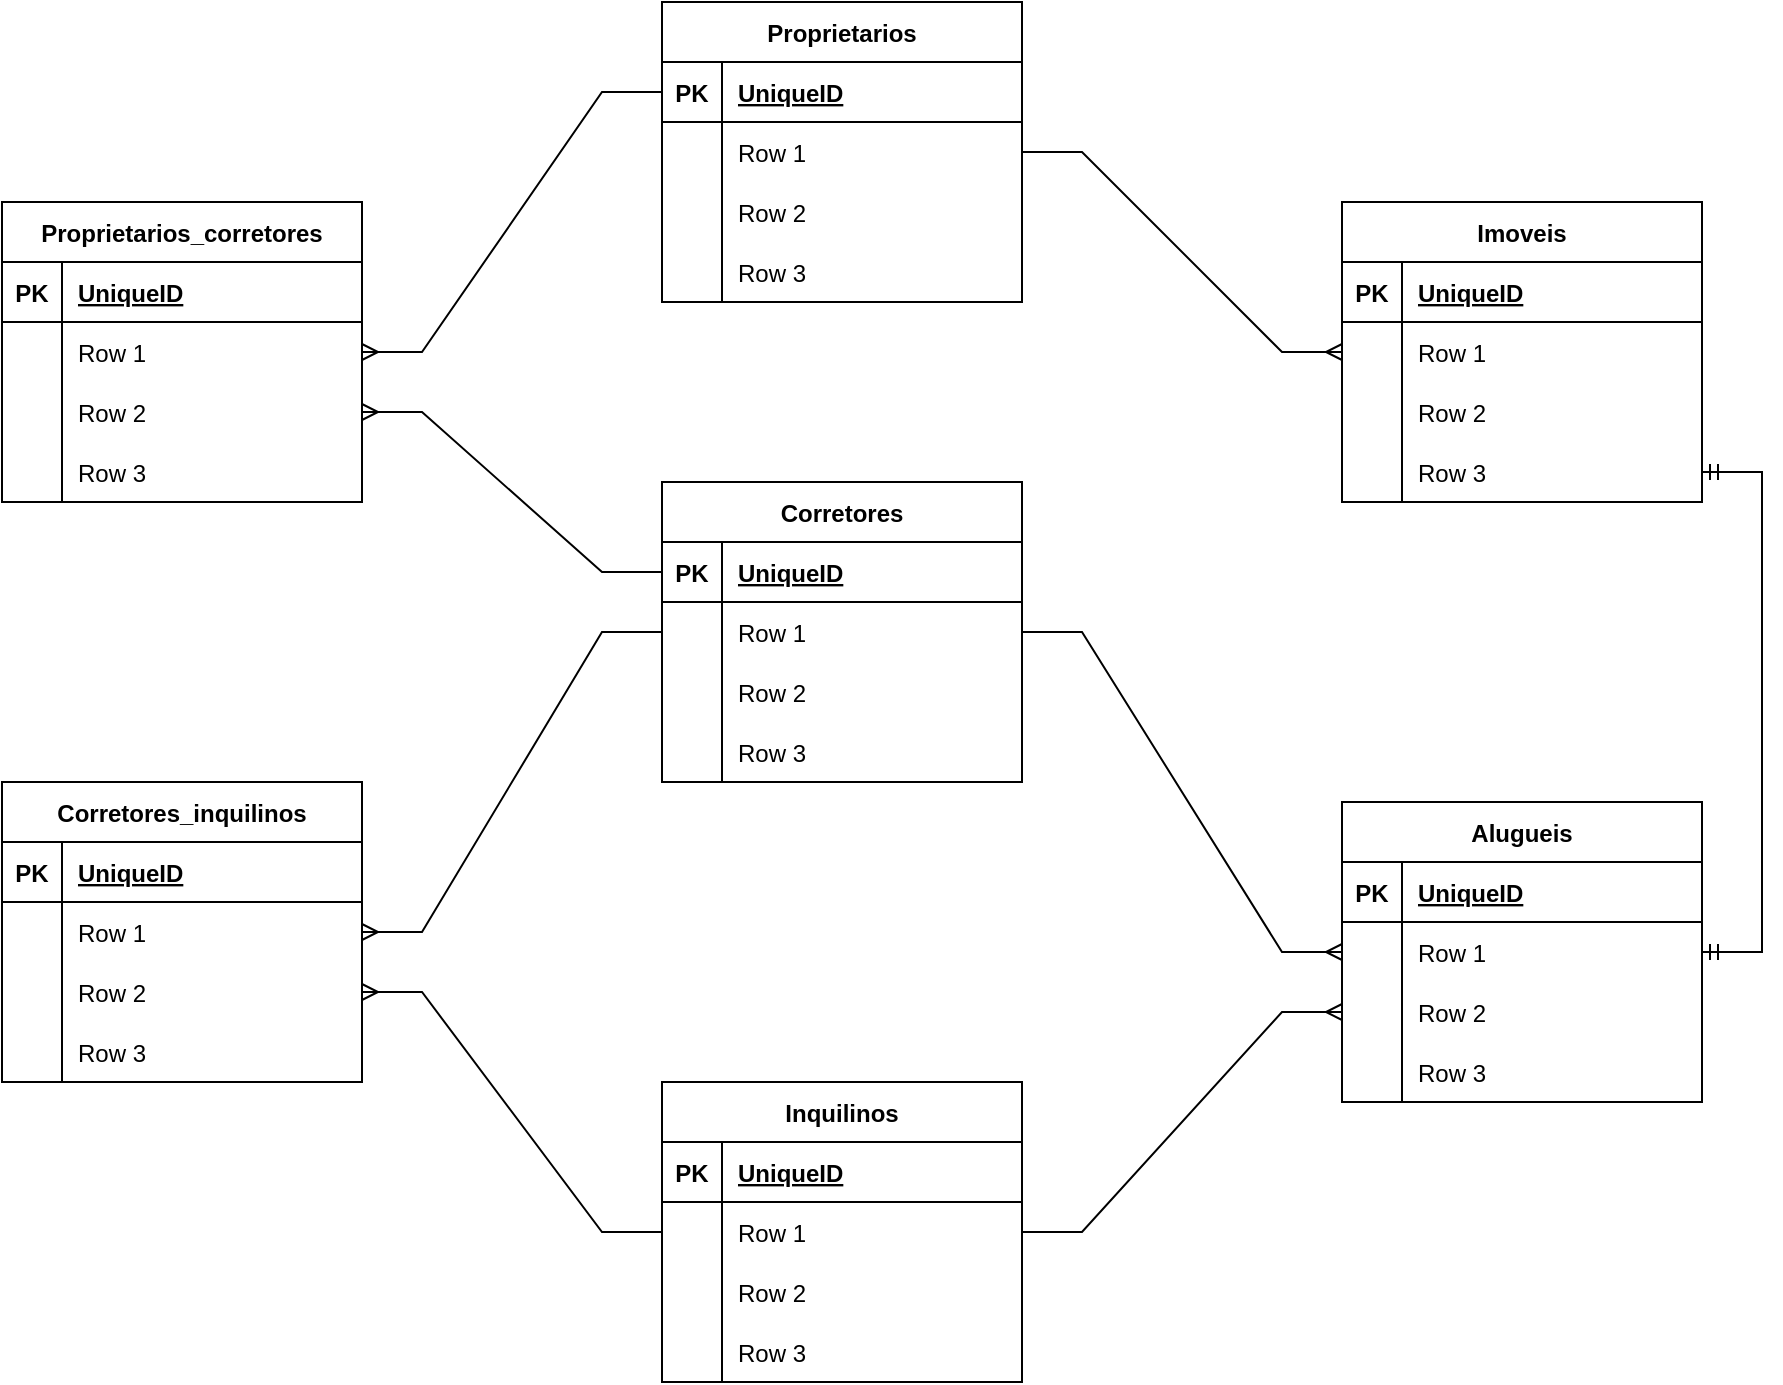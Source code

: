 <mxfile version="20.6.1" type="device"><diagram id="qfXQowEzgx1TmcDHg3NV" name="Página-1"><mxGraphModel dx="2009" dy="614" grid="1" gridSize="10" guides="1" tooltips="1" connect="1" arrows="1" fold="1" page="1" pageScale="1" pageWidth="827" pageHeight="1169" math="0" shadow="0"><root><mxCell id="0"/><mxCell id="1" parent="0"/><mxCell id="6afN5Wif-M1xrVNSD-j2-1" value="Alugueis" style="shape=table;startSize=30;container=1;collapsible=1;childLayout=tableLayout;fixedRows=1;rowLines=0;fontStyle=1;align=center;resizeLast=1;" parent="1" vertex="1"><mxGeometry x="560" y="670" width="180" height="150" as="geometry"><mxRectangle x="560" y="670" width="90" height="30" as="alternateBounds"/></mxGeometry></mxCell><mxCell id="6afN5Wif-M1xrVNSD-j2-2" value="" style="shape=tableRow;horizontal=0;startSize=0;swimlaneHead=0;swimlaneBody=0;fillColor=none;collapsible=0;dropTarget=0;points=[[0,0.5],[1,0.5]];portConstraint=eastwest;top=0;left=0;right=0;bottom=1;" parent="6afN5Wif-M1xrVNSD-j2-1" vertex="1"><mxGeometry y="30" width="180" height="30" as="geometry"/></mxCell><mxCell id="6afN5Wif-M1xrVNSD-j2-3" value="PK" style="shape=partialRectangle;connectable=0;fillColor=none;top=0;left=0;bottom=0;right=0;fontStyle=1;overflow=hidden;" parent="6afN5Wif-M1xrVNSD-j2-2" vertex="1"><mxGeometry width="30" height="30" as="geometry"><mxRectangle width="30" height="30" as="alternateBounds"/></mxGeometry></mxCell><mxCell id="6afN5Wif-M1xrVNSD-j2-4" value="UniqueID" style="shape=partialRectangle;connectable=0;fillColor=none;top=0;left=0;bottom=0;right=0;align=left;spacingLeft=6;fontStyle=5;overflow=hidden;" parent="6afN5Wif-M1xrVNSD-j2-2" vertex="1"><mxGeometry x="30" width="150" height="30" as="geometry"><mxRectangle width="150" height="30" as="alternateBounds"/></mxGeometry></mxCell><mxCell id="6afN5Wif-M1xrVNSD-j2-5" value="" style="shape=tableRow;horizontal=0;startSize=0;swimlaneHead=0;swimlaneBody=0;fillColor=none;collapsible=0;dropTarget=0;points=[[0,0.5],[1,0.5]];portConstraint=eastwest;top=0;left=0;right=0;bottom=0;" parent="6afN5Wif-M1xrVNSD-j2-1" vertex="1"><mxGeometry y="60" width="180" height="30" as="geometry"/></mxCell><mxCell id="6afN5Wif-M1xrVNSD-j2-6" value="" style="shape=partialRectangle;connectable=0;fillColor=none;top=0;left=0;bottom=0;right=0;editable=1;overflow=hidden;" parent="6afN5Wif-M1xrVNSD-j2-5" vertex="1"><mxGeometry width="30" height="30" as="geometry"><mxRectangle width="30" height="30" as="alternateBounds"/></mxGeometry></mxCell><mxCell id="6afN5Wif-M1xrVNSD-j2-7" value="Row 1" style="shape=partialRectangle;connectable=0;fillColor=none;top=0;left=0;bottom=0;right=0;align=left;spacingLeft=6;overflow=hidden;" parent="6afN5Wif-M1xrVNSD-j2-5" vertex="1"><mxGeometry x="30" width="150" height="30" as="geometry"><mxRectangle width="150" height="30" as="alternateBounds"/></mxGeometry></mxCell><mxCell id="6afN5Wif-M1xrVNSD-j2-8" value="" style="shape=tableRow;horizontal=0;startSize=0;swimlaneHead=0;swimlaneBody=0;fillColor=none;collapsible=0;dropTarget=0;points=[[0,0.5],[1,0.5]];portConstraint=eastwest;top=0;left=0;right=0;bottom=0;" parent="6afN5Wif-M1xrVNSD-j2-1" vertex="1"><mxGeometry y="90" width="180" height="30" as="geometry"/></mxCell><mxCell id="6afN5Wif-M1xrVNSD-j2-9" value="" style="shape=partialRectangle;connectable=0;fillColor=none;top=0;left=0;bottom=0;right=0;editable=1;overflow=hidden;" parent="6afN5Wif-M1xrVNSD-j2-8" vertex="1"><mxGeometry width="30" height="30" as="geometry"><mxRectangle width="30" height="30" as="alternateBounds"/></mxGeometry></mxCell><mxCell id="6afN5Wif-M1xrVNSD-j2-10" value="Row 2" style="shape=partialRectangle;connectable=0;fillColor=none;top=0;left=0;bottom=0;right=0;align=left;spacingLeft=6;overflow=hidden;" parent="6afN5Wif-M1xrVNSD-j2-8" vertex="1"><mxGeometry x="30" width="150" height="30" as="geometry"><mxRectangle width="150" height="30" as="alternateBounds"/></mxGeometry></mxCell><mxCell id="6afN5Wif-M1xrVNSD-j2-11" value="" style="shape=tableRow;horizontal=0;startSize=0;swimlaneHead=0;swimlaneBody=0;fillColor=none;collapsible=0;dropTarget=0;points=[[0,0.5],[1,0.5]];portConstraint=eastwest;top=0;left=0;right=0;bottom=0;" parent="6afN5Wif-M1xrVNSD-j2-1" vertex="1"><mxGeometry y="120" width="180" height="30" as="geometry"/></mxCell><mxCell id="6afN5Wif-M1xrVNSD-j2-12" value="" style="shape=partialRectangle;connectable=0;fillColor=none;top=0;left=0;bottom=0;right=0;editable=1;overflow=hidden;" parent="6afN5Wif-M1xrVNSD-j2-11" vertex="1"><mxGeometry width="30" height="30" as="geometry"><mxRectangle width="30" height="30" as="alternateBounds"/></mxGeometry></mxCell><mxCell id="6afN5Wif-M1xrVNSD-j2-13" value="Row 3" style="shape=partialRectangle;connectable=0;fillColor=none;top=0;left=0;bottom=0;right=0;align=left;spacingLeft=6;overflow=hidden;" parent="6afN5Wif-M1xrVNSD-j2-11" vertex="1"><mxGeometry x="30" width="150" height="30" as="geometry"><mxRectangle width="150" height="30" as="alternateBounds"/></mxGeometry></mxCell><mxCell id="6afN5Wif-M1xrVNSD-j2-14" value="Imoveis" style="shape=table;startSize=30;container=1;collapsible=1;childLayout=tableLayout;fixedRows=1;rowLines=0;fontStyle=1;align=center;resizeLast=1;" parent="1" vertex="1"><mxGeometry x="560" y="370" width="180" height="150" as="geometry"><mxRectangle x="560" y="370" width="90" height="30" as="alternateBounds"/></mxGeometry></mxCell><mxCell id="6afN5Wif-M1xrVNSD-j2-15" value="" style="shape=tableRow;horizontal=0;startSize=0;swimlaneHead=0;swimlaneBody=0;fillColor=none;collapsible=0;dropTarget=0;points=[[0,0.5],[1,0.5]];portConstraint=eastwest;top=0;left=0;right=0;bottom=1;" parent="6afN5Wif-M1xrVNSD-j2-14" vertex="1"><mxGeometry y="30" width="180" height="30" as="geometry"/></mxCell><mxCell id="6afN5Wif-M1xrVNSD-j2-16" value="PK" style="shape=partialRectangle;connectable=0;fillColor=none;top=0;left=0;bottom=0;right=0;fontStyle=1;overflow=hidden;" parent="6afN5Wif-M1xrVNSD-j2-15" vertex="1"><mxGeometry width="30" height="30" as="geometry"><mxRectangle width="30" height="30" as="alternateBounds"/></mxGeometry></mxCell><mxCell id="6afN5Wif-M1xrVNSD-j2-17" value="UniqueID" style="shape=partialRectangle;connectable=0;fillColor=none;top=0;left=0;bottom=0;right=0;align=left;spacingLeft=6;fontStyle=5;overflow=hidden;" parent="6afN5Wif-M1xrVNSD-j2-15" vertex="1"><mxGeometry x="30" width="150" height="30" as="geometry"><mxRectangle width="150" height="30" as="alternateBounds"/></mxGeometry></mxCell><mxCell id="6afN5Wif-M1xrVNSD-j2-18" value="" style="shape=tableRow;horizontal=0;startSize=0;swimlaneHead=0;swimlaneBody=0;fillColor=none;collapsible=0;dropTarget=0;points=[[0,0.5],[1,0.5]];portConstraint=eastwest;top=0;left=0;right=0;bottom=0;" parent="6afN5Wif-M1xrVNSD-j2-14" vertex="1"><mxGeometry y="60" width="180" height="30" as="geometry"/></mxCell><mxCell id="6afN5Wif-M1xrVNSD-j2-19" value="" style="shape=partialRectangle;connectable=0;fillColor=none;top=0;left=0;bottom=0;right=0;editable=1;overflow=hidden;" parent="6afN5Wif-M1xrVNSD-j2-18" vertex="1"><mxGeometry width="30" height="30" as="geometry"><mxRectangle width="30" height="30" as="alternateBounds"/></mxGeometry></mxCell><mxCell id="6afN5Wif-M1xrVNSD-j2-20" value="Row 1" style="shape=partialRectangle;connectable=0;fillColor=none;top=0;left=0;bottom=0;right=0;align=left;spacingLeft=6;overflow=hidden;" parent="6afN5Wif-M1xrVNSD-j2-18" vertex="1"><mxGeometry x="30" width="150" height="30" as="geometry"><mxRectangle width="150" height="30" as="alternateBounds"/></mxGeometry></mxCell><mxCell id="6afN5Wif-M1xrVNSD-j2-21" value="" style="shape=tableRow;horizontal=0;startSize=0;swimlaneHead=0;swimlaneBody=0;fillColor=none;collapsible=0;dropTarget=0;points=[[0,0.5],[1,0.5]];portConstraint=eastwest;top=0;left=0;right=0;bottom=0;" parent="6afN5Wif-M1xrVNSD-j2-14" vertex="1"><mxGeometry y="90" width="180" height="30" as="geometry"/></mxCell><mxCell id="6afN5Wif-M1xrVNSD-j2-22" value="" style="shape=partialRectangle;connectable=0;fillColor=none;top=0;left=0;bottom=0;right=0;editable=1;overflow=hidden;" parent="6afN5Wif-M1xrVNSD-j2-21" vertex="1"><mxGeometry width="30" height="30" as="geometry"><mxRectangle width="30" height="30" as="alternateBounds"/></mxGeometry></mxCell><mxCell id="6afN5Wif-M1xrVNSD-j2-23" value="Row 2" style="shape=partialRectangle;connectable=0;fillColor=none;top=0;left=0;bottom=0;right=0;align=left;spacingLeft=6;overflow=hidden;" parent="6afN5Wif-M1xrVNSD-j2-21" vertex="1"><mxGeometry x="30" width="150" height="30" as="geometry"><mxRectangle width="150" height="30" as="alternateBounds"/></mxGeometry></mxCell><mxCell id="6afN5Wif-M1xrVNSD-j2-24" value="" style="shape=tableRow;horizontal=0;startSize=0;swimlaneHead=0;swimlaneBody=0;fillColor=none;collapsible=0;dropTarget=0;points=[[0,0.5],[1,0.5]];portConstraint=eastwest;top=0;left=0;right=0;bottom=0;" parent="6afN5Wif-M1xrVNSD-j2-14" vertex="1"><mxGeometry y="120" width="180" height="30" as="geometry"/></mxCell><mxCell id="6afN5Wif-M1xrVNSD-j2-25" value="" style="shape=partialRectangle;connectable=0;fillColor=none;top=0;left=0;bottom=0;right=0;editable=1;overflow=hidden;" parent="6afN5Wif-M1xrVNSD-j2-24" vertex="1"><mxGeometry width="30" height="30" as="geometry"><mxRectangle width="30" height="30" as="alternateBounds"/></mxGeometry></mxCell><mxCell id="6afN5Wif-M1xrVNSD-j2-26" value="Row 3" style="shape=partialRectangle;connectable=0;fillColor=none;top=0;left=0;bottom=0;right=0;align=left;spacingLeft=6;overflow=hidden;" parent="6afN5Wif-M1xrVNSD-j2-24" vertex="1"><mxGeometry x="30" width="150" height="30" as="geometry"><mxRectangle width="150" height="30" as="alternateBounds"/></mxGeometry></mxCell><mxCell id="6afN5Wif-M1xrVNSD-j2-27" value="Proprietarios" style="shape=table;startSize=30;container=1;collapsible=1;childLayout=tableLayout;fixedRows=1;rowLines=0;fontStyle=1;align=center;resizeLast=1;" parent="1" vertex="1"><mxGeometry x="220" y="270" width="180" height="150" as="geometry"><mxRectangle x="220" y="270" width="120" height="30" as="alternateBounds"/></mxGeometry></mxCell><mxCell id="6afN5Wif-M1xrVNSD-j2-28" value="" style="shape=tableRow;horizontal=0;startSize=0;swimlaneHead=0;swimlaneBody=0;fillColor=none;collapsible=0;dropTarget=0;points=[[0,0.5],[1,0.5]];portConstraint=eastwest;top=0;left=0;right=0;bottom=1;" parent="6afN5Wif-M1xrVNSD-j2-27" vertex="1"><mxGeometry y="30" width="180" height="30" as="geometry"/></mxCell><mxCell id="6afN5Wif-M1xrVNSD-j2-29" value="PK" style="shape=partialRectangle;connectable=0;fillColor=none;top=0;left=0;bottom=0;right=0;fontStyle=1;overflow=hidden;" parent="6afN5Wif-M1xrVNSD-j2-28" vertex="1"><mxGeometry width="30" height="30" as="geometry"><mxRectangle width="30" height="30" as="alternateBounds"/></mxGeometry></mxCell><mxCell id="6afN5Wif-M1xrVNSD-j2-30" value="UniqueID" style="shape=partialRectangle;connectable=0;fillColor=none;top=0;left=0;bottom=0;right=0;align=left;spacingLeft=6;fontStyle=5;overflow=hidden;" parent="6afN5Wif-M1xrVNSD-j2-28" vertex="1"><mxGeometry x="30" width="150" height="30" as="geometry"><mxRectangle width="150" height="30" as="alternateBounds"/></mxGeometry></mxCell><mxCell id="6afN5Wif-M1xrVNSD-j2-31" value="" style="shape=tableRow;horizontal=0;startSize=0;swimlaneHead=0;swimlaneBody=0;fillColor=none;collapsible=0;dropTarget=0;points=[[0,0.5],[1,0.5]];portConstraint=eastwest;top=0;left=0;right=0;bottom=0;" parent="6afN5Wif-M1xrVNSD-j2-27" vertex="1"><mxGeometry y="60" width="180" height="30" as="geometry"/></mxCell><mxCell id="6afN5Wif-M1xrVNSD-j2-32" value="" style="shape=partialRectangle;connectable=0;fillColor=none;top=0;left=0;bottom=0;right=0;editable=1;overflow=hidden;" parent="6afN5Wif-M1xrVNSD-j2-31" vertex="1"><mxGeometry width="30" height="30" as="geometry"><mxRectangle width="30" height="30" as="alternateBounds"/></mxGeometry></mxCell><mxCell id="6afN5Wif-M1xrVNSD-j2-33" value="Row 1" style="shape=partialRectangle;connectable=0;fillColor=none;top=0;left=0;bottom=0;right=0;align=left;spacingLeft=6;overflow=hidden;" parent="6afN5Wif-M1xrVNSD-j2-31" vertex="1"><mxGeometry x="30" width="150" height="30" as="geometry"><mxRectangle width="150" height="30" as="alternateBounds"/></mxGeometry></mxCell><mxCell id="6afN5Wif-M1xrVNSD-j2-34" value="" style="shape=tableRow;horizontal=0;startSize=0;swimlaneHead=0;swimlaneBody=0;fillColor=none;collapsible=0;dropTarget=0;points=[[0,0.5],[1,0.5]];portConstraint=eastwest;top=0;left=0;right=0;bottom=0;" parent="6afN5Wif-M1xrVNSD-j2-27" vertex="1"><mxGeometry y="90" width="180" height="30" as="geometry"/></mxCell><mxCell id="6afN5Wif-M1xrVNSD-j2-35" value="" style="shape=partialRectangle;connectable=0;fillColor=none;top=0;left=0;bottom=0;right=0;editable=1;overflow=hidden;" parent="6afN5Wif-M1xrVNSD-j2-34" vertex="1"><mxGeometry width="30" height="30" as="geometry"><mxRectangle width="30" height="30" as="alternateBounds"/></mxGeometry></mxCell><mxCell id="6afN5Wif-M1xrVNSD-j2-36" value="Row 2" style="shape=partialRectangle;connectable=0;fillColor=none;top=0;left=0;bottom=0;right=0;align=left;spacingLeft=6;overflow=hidden;" parent="6afN5Wif-M1xrVNSD-j2-34" vertex="1"><mxGeometry x="30" width="150" height="30" as="geometry"><mxRectangle width="150" height="30" as="alternateBounds"/></mxGeometry></mxCell><mxCell id="6afN5Wif-M1xrVNSD-j2-37" value="" style="shape=tableRow;horizontal=0;startSize=0;swimlaneHead=0;swimlaneBody=0;fillColor=none;collapsible=0;dropTarget=0;points=[[0,0.5],[1,0.5]];portConstraint=eastwest;top=0;left=0;right=0;bottom=0;" parent="6afN5Wif-M1xrVNSD-j2-27" vertex="1"><mxGeometry y="120" width="180" height="30" as="geometry"/></mxCell><mxCell id="6afN5Wif-M1xrVNSD-j2-38" value="" style="shape=partialRectangle;connectable=0;fillColor=none;top=0;left=0;bottom=0;right=0;editable=1;overflow=hidden;" parent="6afN5Wif-M1xrVNSD-j2-37" vertex="1"><mxGeometry width="30" height="30" as="geometry"><mxRectangle width="30" height="30" as="alternateBounds"/></mxGeometry></mxCell><mxCell id="6afN5Wif-M1xrVNSD-j2-39" value="Row 3" style="shape=partialRectangle;connectable=0;fillColor=none;top=0;left=0;bottom=0;right=0;align=left;spacingLeft=6;overflow=hidden;" parent="6afN5Wif-M1xrVNSD-j2-37" vertex="1"><mxGeometry x="30" width="150" height="30" as="geometry"><mxRectangle width="150" height="30" as="alternateBounds"/></mxGeometry></mxCell><mxCell id="6afN5Wif-M1xrVNSD-j2-40" value="Corretores" style="shape=table;startSize=30;container=1;collapsible=1;childLayout=tableLayout;fixedRows=1;rowLines=0;fontStyle=1;align=center;resizeLast=1;" parent="1" vertex="1"><mxGeometry x="220" y="510" width="180" height="150" as="geometry"><mxRectangle x="220" y="510" width="100" height="30" as="alternateBounds"/></mxGeometry></mxCell><mxCell id="6afN5Wif-M1xrVNSD-j2-41" value="" style="shape=tableRow;horizontal=0;startSize=0;swimlaneHead=0;swimlaneBody=0;fillColor=none;collapsible=0;dropTarget=0;points=[[0,0.5],[1,0.5]];portConstraint=eastwest;top=0;left=0;right=0;bottom=1;" parent="6afN5Wif-M1xrVNSD-j2-40" vertex="1"><mxGeometry y="30" width="180" height="30" as="geometry"/></mxCell><mxCell id="6afN5Wif-M1xrVNSD-j2-42" value="PK" style="shape=partialRectangle;connectable=0;fillColor=none;top=0;left=0;bottom=0;right=0;fontStyle=1;overflow=hidden;" parent="6afN5Wif-M1xrVNSD-j2-41" vertex="1"><mxGeometry width="30" height="30" as="geometry"><mxRectangle width="30" height="30" as="alternateBounds"/></mxGeometry></mxCell><mxCell id="6afN5Wif-M1xrVNSD-j2-43" value="UniqueID" style="shape=partialRectangle;connectable=0;fillColor=none;top=0;left=0;bottom=0;right=0;align=left;spacingLeft=6;fontStyle=5;overflow=hidden;" parent="6afN5Wif-M1xrVNSD-j2-41" vertex="1"><mxGeometry x="30" width="150" height="30" as="geometry"><mxRectangle width="150" height="30" as="alternateBounds"/></mxGeometry></mxCell><mxCell id="6afN5Wif-M1xrVNSD-j2-44" value="" style="shape=tableRow;horizontal=0;startSize=0;swimlaneHead=0;swimlaneBody=0;fillColor=none;collapsible=0;dropTarget=0;points=[[0,0.5],[1,0.5]];portConstraint=eastwest;top=0;left=0;right=0;bottom=0;" parent="6afN5Wif-M1xrVNSD-j2-40" vertex="1"><mxGeometry y="60" width="180" height="30" as="geometry"/></mxCell><mxCell id="6afN5Wif-M1xrVNSD-j2-45" value="" style="shape=partialRectangle;connectable=0;fillColor=none;top=0;left=0;bottom=0;right=0;editable=1;overflow=hidden;" parent="6afN5Wif-M1xrVNSD-j2-44" vertex="1"><mxGeometry width="30" height="30" as="geometry"><mxRectangle width="30" height="30" as="alternateBounds"/></mxGeometry></mxCell><mxCell id="6afN5Wif-M1xrVNSD-j2-46" value="Row 1" style="shape=partialRectangle;connectable=0;fillColor=none;top=0;left=0;bottom=0;right=0;align=left;spacingLeft=6;overflow=hidden;" parent="6afN5Wif-M1xrVNSD-j2-44" vertex="1"><mxGeometry x="30" width="150" height="30" as="geometry"><mxRectangle width="150" height="30" as="alternateBounds"/></mxGeometry></mxCell><mxCell id="6afN5Wif-M1xrVNSD-j2-47" value="" style="shape=tableRow;horizontal=0;startSize=0;swimlaneHead=0;swimlaneBody=0;fillColor=none;collapsible=0;dropTarget=0;points=[[0,0.5],[1,0.5]];portConstraint=eastwest;top=0;left=0;right=0;bottom=0;" parent="6afN5Wif-M1xrVNSD-j2-40" vertex="1"><mxGeometry y="90" width="180" height="30" as="geometry"/></mxCell><mxCell id="6afN5Wif-M1xrVNSD-j2-48" value="" style="shape=partialRectangle;connectable=0;fillColor=none;top=0;left=0;bottom=0;right=0;editable=1;overflow=hidden;" parent="6afN5Wif-M1xrVNSD-j2-47" vertex="1"><mxGeometry width="30" height="30" as="geometry"><mxRectangle width="30" height="30" as="alternateBounds"/></mxGeometry></mxCell><mxCell id="6afN5Wif-M1xrVNSD-j2-49" value="Row 2" style="shape=partialRectangle;connectable=0;fillColor=none;top=0;left=0;bottom=0;right=0;align=left;spacingLeft=6;overflow=hidden;" parent="6afN5Wif-M1xrVNSD-j2-47" vertex="1"><mxGeometry x="30" width="150" height="30" as="geometry"><mxRectangle width="150" height="30" as="alternateBounds"/></mxGeometry></mxCell><mxCell id="6afN5Wif-M1xrVNSD-j2-50" value="" style="shape=tableRow;horizontal=0;startSize=0;swimlaneHead=0;swimlaneBody=0;fillColor=none;collapsible=0;dropTarget=0;points=[[0,0.5],[1,0.5]];portConstraint=eastwest;top=0;left=0;right=0;bottom=0;" parent="6afN5Wif-M1xrVNSD-j2-40" vertex="1"><mxGeometry y="120" width="180" height="30" as="geometry"/></mxCell><mxCell id="6afN5Wif-M1xrVNSD-j2-51" value="" style="shape=partialRectangle;connectable=0;fillColor=none;top=0;left=0;bottom=0;right=0;editable=1;overflow=hidden;" parent="6afN5Wif-M1xrVNSD-j2-50" vertex="1"><mxGeometry width="30" height="30" as="geometry"><mxRectangle width="30" height="30" as="alternateBounds"/></mxGeometry></mxCell><mxCell id="6afN5Wif-M1xrVNSD-j2-52" value="Row 3" style="shape=partialRectangle;connectable=0;fillColor=none;top=0;left=0;bottom=0;right=0;align=left;spacingLeft=6;overflow=hidden;" parent="6afN5Wif-M1xrVNSD-j2-50" vertex="1"><mxGeometry x="30" width="150" height="30" as="geometry"><mxRectangle width="150" height="30" as="alternateBounds"/></mxGeometry></mxCell><mxCell id="6afN5Wif-M1xrVNSD-j2-53" value="Inquilinos" style="shape=table;startSize=30;container=1;collapsible=1;childLayout=tableLayout;fixedRows=1;rowLines=0;fontStyle=1;align=center;resizeLast=1;" parent="1" vertex="1"><mxGeometry x="220" y="810" width="180" height="150" as="geometry"><mxRectangle x="220" y="810" width="100" height="30" as="alternateBounds"/></mxGeometry></mxCell><mxCell id="6afN5Wif-M1xrVNSD-j2-54" value="" style="shape=tableRow;horizontal=0;startSize=0;swimlaneHead=0;swimlaneBody=0;fillColor=none;collapsible=0;dropTarget=0;points=[[0,0.5],[1,0.5]];portConstraint=eastwest;top=0;left=0;right=0;bottom=1;" parent="6afN5Wif-M1xrVNSD-j2-53" vertex="1"><mxGeometry y="30" width="180" height="30" as="geometry"/></mxCell><mxCell id="6afN5Wif-M1xrVNSD-j2-55" value="PK" style="shape=partialRectangle;connectable=0;fillColor=none;top=0;left=0;bottom=0;right=0;fontStyle=1;overflow=hidden;" parent="6afN5Wif-M1xrVNSD-j2-54" vertex="1"><mxGeometry width="30" height="30" as="geometry"><mxRectangle width="30" height="30" as="alternateBounds"/></mxGeometry></mxCell><mxCell id="6afN5Wif-M1xrVNSD-j2-56" value="UniqueID" style="shape=partialRectangle;connectable=0;fillColor=none;top=0;left=0;bottom=0;right=0;align=left;spacingLeft=6;fontStyle=5;overflow=hidden;" parent="6afN5Wif-M1xrVNSD-j2-54" vertex="1"><mxGeometry x="30" width="150" height="30" as="geometry"><mxRectangle width="150" height="30" as="alternateBounds"/></mxGeometry></mxCell><mxCell id="6afN5Wif-M1xrVNSD-j2-57" value="" style="shape=tableRow;horizontal=0;startSize=0;swimlaneHead=0;swimlaneBody=0;fillColor=none;collapsible=0;dropTarget=0;points=[[0,0.5],[1,0.5]];portConstraint=eastwest;top=0;left=0;right=0;bottom=0;" parent="6afN5Wif-M1xrVNSD-j2-53" vertex="1"><mxGeometry y="60" width="180" height="30" as="geometry"/></mxCell><mxCell id="6afN5Wif-M1xrVNSD-j2-58" value="" style="shape=partialRectangle;connectable=0;fillColor=none;top=0;left=0;bottom=0;right=0;editable=1;overflow=hidden;" parent="6afN5Wif-M1xrVNSD-j2-57" vertex="1"><mxGeometry width="30" height="30" as="geometry"><mxRectangle width="30" height="30" as="alternateBounds"/></mxGeometry></mxCell><mxCell id="6afN5Wif-M1xrVNSD-j2-59" value="Row 1" style="shape=partialRectangle;connectable=0;fillColor=none;top=0;left=0;bottom=0;right=0;align=left;spacingLeft=6;overflow=hidden;" parent="6afN5Wif-M1xrVNSD-j2-57" vertex="1"><mxGeometry x="30" width="150" height="30" as="geometry"><mxRectangle width="150" height="30" as="alternateBounds"/></mxGeometry></mxCell><mxCell id="6afN5Wif-M1xrVNSD-j2-60" value="" style="shape=tableRow;horizontal=0;startSize=0;swimlaneHead=0;swimlaneBody=0;fillColor=none;collapsible=0;dropTarget=0;points=[[0,0.5],[1,0.5]];portConstraint=eastwest;top=0;left=0;right=0;bottom=0;" parent="6afN5Wif-M1xrVNSD-j2-53" vertex="1"><mxGeometry y="90" width="180" height="30" as="geometry"/></mxCell><mxCell id="6afN5Wif-M1xrVNSD-j2-61" value="" style="shape=partialRectangle;connectable=0;fillColor=none;top=0;left=0;bottom=0;right=0;editable=1;overflow=hidden;" parent="6afN5Wif-M1xrVNSD-j2-60" vertex="1"><mxGeometry width="30" height="30" as="geometry"><mxRectangle width="30" height="30" as="alternateBounds"/></mxGeometry></mxCell><mxCell id="6afN5Wif-M1xrVNSD-j2-62" value="Row 2" style="shape=partialRectangle;connectable=0;fillColor=none;top=0;left=0;bottom=0;right=0;align=left;spacingLeft=6;overflow=hidden;" parent="6afN5Wif-M1xrVNSD-j2-60" vertex="1"><mxGeometry x="30" width="150" height="30" as="geometry"><mxRectangle width="150" height="30" as="alternateBounds"/></mxGeometry></mxCell><mxCell id="6afN5Wif-M1xrVNSD-j2-63" value="" style="shape=tableRow;horizontal=0;startSize=0;swimlaneHead=0;swimlaneBody=0;fillColor=none;collapsible=0;dropTarget=0;points=[[0,0.5],[1,0.5]];portConstraint=eastwest;top=0;left=0;right=0;bottom=0;" parent="6afN5Wif-M1xrVNSD-j2-53" vertex="1"><mxGeometry y="120" width="180" height="30" as="geometry"/></mxCell><mxCell id="6afN5Wif-M1xrVNSD-j2-64" value="" style="shape=partialRectangle;connectable=0;fillColor=none;top=0;left=0;bottom=0;right=0;editable=1;overflow=hidden;" parent="6afN5Wif-M1xrVNSD-j2-63" vertex="1"><mxGeometry width="30" height="30" as="geometry"><mxRectangle width="30" height="30" as="alternateBounds"/></mxGeometry></mxCell><mxCell id="6afN5Wif-M1xrVNSD-j2-65" value="Row 3" style="shape=partialRectangle;connectable=0;fillColor=none;top=0;left=0;bottom=0;right=0;align=left;spacingLeft=6;overflow=hidden;" parent="6afN5Wif-M1xrVNSD-j2-63" vertex="1"><mxGeometry x="30" width="150" height="30" as="geometry"><mxRectangle width="150" height="30" as="alternateBounds"/></mxGeometry></mxCell><mxCell id="6afN5Wif-M1xrVNSD-j2-66" value="Proprietarios_corretores" style="shape=table;startSize=30;container=1;collapsible=1;childLayout=tableLayout;fixedRows=1;rowLines=0;fontStyle=1;align=center;resizeLast=1;" parent="1" vertex="1"><mxGeometry x="-110" y="370" width="180" height="150" as="geometry"><mxRectangle x="-110" y="370" width="180" height="30" as="alternateBounds"/></mxGeometry></mxCell><mxCell id="6afN5Wif-M1xrVNSD-j2-67" value="" style="shape=tableRow;horizontal=0;startSize=0;swimlaneHead=0;swimlaneBody=0;fillColor=none;collapsible=0;dropTarget=0;points=[[0,0.5],[1,0.5]];portConstraint=eastwest;top=0;left=0;right=0;bottom=1;" parent="6afN5Wif-M1xrVNSD-j2-66" vertex="1"><mxGeometry y="30" width="180" height="30" as="geometry"/></mxCell><mxCell id="6afN5Wif-M1xrVNSD-j2-68" value="PK" style="shape=partialRectangle;connectable=0;fillColor=none;top=0;left=0;bottom=0;right=0;fontStyle=1;overflow=hidden;" parent="6afN5Wif-M1xrVNSD-j2-67" vertex="1"><mxGeometry width="30" height="30" as="geometry"><mxRectangle width="30" height="30" as="alternateBounds"/></mxGeometry></mxCell><mxCell id="6afN5Wif-M1xrVNSD-j2-69" value="UniqueID" style="shape=partialRectangle;connectable=0;fillColor=none;top=0;left=0;bottom=0;right=0;align=left;spacingLeft=6;fontStyle=5;overflow=hidden;" parent="6afN5Wif-M1xrVNSD-j2-67" vertex="1"><mxGeometry x="30" width="150" height="30" as="geometry"><mxRectangle width="150" height="30" as="alternateBounds"/></mxGeometry></mxCell><mxCell id="6afN5Wif-M1xrVNSD-j2-70" value="" style="shape=tableRow;horizontal=0;startSize=0;swimlaneHead=0;swimlaneBody=0;fillColor=none;collapsible=0;dropTarget=0;points=[[0,0.5],[1,0.5]];portConstraint=eastwest;top=0;left=0;right=0;bottom=0;" parent="6afN5Wif-M1xrVNSD-j2-66" vertex="1"><mxGeometry y="60" width="180" height="30" as="geometry"/></mxCell><mxCell id="6afN5Wif-M1xrVNSD-j2-71" value="" style="shape=partialRectangle;connectable=0;fillColor=none;top=0;left=0;bottom=0;right=0;editable=1;overflow=hidden;" parent="6afN5Wif-M1xrVNSD-j2-70" vertex="1"><mxGeometry width="30" height="30" as="geometry"><mxRectangle width="30" height="30" as="alternateBounds"/></mxGeometry></mxCell><mxCell id="6afN5Wif-M1xrVNSD-j2-72" value="Row 1" style="shape=partialRectangle;connectable=0;fillColor=none;top=0;left=0;bottom=0;right=0;align=left;spacingLeft=6;overflow=hidden;" parent="6afN5Wif-M1xrVNSD-j2-70" vertex="1"><mxGeometry x="30" width="150" height="30" as="geometry"><mxRectangle width="150" height="30" as="alternateBounds"/></mxGeometry></mxCell><mxCell id="6afN5Wif-M1xrVNSD-j2-73" value="" style="shape=tableRow;horizontal=0;startSize=0;swimlaneHead=0;swimlaneBody=0;fillColor=none;collapsible=0;dropTarget=0;points=[[0,0.5],[1,0.5]];portConstraint=eastwest;top=0;left=0;right=0;bottom=0;" parent="6afN5Wif-M1xrVNSD-j2-66" vertex="1"><mxGeometry y="90" width="180" height="30" as="geometry"/></mxCell><mxCell id="6afN5Wif-M1xrVNSD-j2-74" value="" style="shape=partialRectangle;connectable=0;fillColor=none;top=0;left=0;bottom=0;right=0;editable=1;overflow=hidden;" parent="6afN5Wif-M1xrVNSD-j2-73" vertex="1"><mxGeometry width="30" height="30" as="geometry"><mxRectangle width="30" height="30" as="alternateBounds"/></mxGeometry></mxCell><mxCell id="6afN5Wif-M1xrVNSD-j2-75" value="Row 2" style="shape=partialRectangle;connectable=0;fillColor=none;top=0;left=0;bottom=0;right=0;align=left;spacingLeft=6;overflow=hidden;" parent="6afN5Wif-M1xrVNSD-j2-73" vertex="1"><mxGeometry x="30" width="150" height="30" as="geometry"><mxRectangle width="150" height="30" as="alternateBounds"/></mxGeometry></mxCell><mxCell id="6afN5Wif-M1xrVNSD-j2-76" value="" style="shape=tableRow;horizontal=0;startSize=0;swimlaneHead=0;swimlaneBody=0;fillColor=none;collapsible=0;dropTarget=0;points=[[0,0.5],[1,0.5]];portConstraint=eastwest;top=0;left=0;right=0;bottom=0;" parent="6afN5Wif-M1xrVNSD-j2-66" vertex="1"><mxGeometry y="120" width="180" height="30" as="geometry"/></mxCell><mxCell id="6afN5Wif-M1xrVNSD-j2-77" value="" style="shape=partialRectangle;connectable=0;fillColor=none;top=0;left=0;bottom=0;right=0;editable=1;overflow=hidden;" parent="6afN5Wif-M1xrVNSD-j2-76" vertex="1"><mxGeometry width="30" height="30" as="geometry"><mxRectangle width="30" height="30" as="alternateBounds"/></mxGeometry></mxCell><mxCell id="6afN5Wif-M1xrVNSD-j2-78" value="Row 3" style="shape=partialRectangle;connectable=0;fillColor=none;top=0;left=0;bottom=0;right=0;align=left;spacingLeft=6;overflow=hidden;" parent="6afN5Wif-M1xrVNSD-j2-76" vertex="1"><mxGeometry x="30" width="150" height="30" as="geometry"><mxRectangle width="150" height="30" as="alternateBounds"/></mxGeometry></mxCell><mxCell id="6afN5Wif-M1xrVNSD-j2-79" value="Corretores_inquilinos" style="shape=table;startSize=30;container=1;collapsible=1;childLayout=tableLayout;fixedRows=1;rowLines=0;fontStyle=1;align=center;resizeLast=1;" parent="1" vertex="1"><mxGeometry x="-110" y="660" width="180" height="150" as="geometry"><mxRectangle x="-110" y="660" width="170" height="30" as="alternateBounds"/></mxGeometry></mxCell><mxCell id="6afN5Wif-M1xrVNSD-j2-80" value="" style="shape=tableRow;horizontal=0;startSize=0;swimlaneHead=0;swimlaneBody=0;fillColor=none;collapsible=0;dropTarget=0;points=[[0,0.5],[1,0.5]];portConstraint=eastwest;top=0;left=0;right=0;bottom=1;" parent="6afN5Wif-M1xrVNSD-j2-79" vertex="1"><mxGeometry y="30" width="180" height="30" as="geometry"/></mxCell><mxCell id="6afN5Wif-M1xrVNSD-j2-81" value="PK" style="shape=partialRectangle;connectable=0;fillColor=none;top=0;left=0;bottom=0;right=0;fontStyle=1;overflow=hidden;" parent="6afN5Wif-M1xrVNSD-j2-80" vertex="1"><mxGeometry width="30" height="30" as="geometry"><mxRectangle width="30" height="30" as="alternateBounds"/></mxGeometry></mxCell><mxCell id="6afN5Wif-M1xrVNSD-j2-82" value="UniqueID" style="shape=partialRectangle;connectable=0;fillColor=none;top=0;left=0;bottom=0;right=0;align=left;spacingLeft=6;fontStyle=5;overflow=hidden;" parent="6afN5Wif-M1xrVNSD-j2-80" vertex="1"><mxGeometry x="30" width="150" height="30" as="geometry"><mxRectangle width="150" height="30" as="alternateBounds"/></mxGeometry></mxCell><mxCell id="6afN5Wif-M1xrVNSD-j2-83" value="" style="shape=tableRow;horizontal=0;startSize=0;swimlaneHead=0;swimlaneBody=0;fillColor=none;collapsible=0;dropTarget=0;points=[[0,0.5],[1,0.5]];portConstraint=eastwest;top=0;left=0;right=0;bottom=0;" parent="6afN5Wif-M1xrVNSD-j2-79" vertex="1"><mxGeometry y="60" width="180" height="30" as="geometry"/></mxCell><mxCell id="6afN5Wif-M1xrVNSD-j2-84" value="" style="shape=partialRectangle;connectable=0;fillColor=none;top=0;left=0;bottom=0;right=0;editable=1;overflow=hidden;" parent="6afN5Wif-M1xrVNSD-j2-83" vertex="1"><mxGeometry width="30" height="30" as="geometry"><mxRectangle width="30" height="30" as="alternateBounds"/></mxGeometry></mxCell><mxCell id="6afN5Wif-M1xrVNSD-j2-85" value="Row 1" style="shape=partialRectangle;connectable=0;fillColor=none;top=0;left=0;bottom=0;right=0;align=left;spacingLeft=6;overflow=hidden;" parent="6afN5Wif-M1xrVNSD-j2-83" vertex="1"><mxGeometry x="30" width="150" height="30" as="geometry"><mxRectangle width="150" height="30" as="alternateBounds"/></mxGeometry></mxCell><mxCell id="6afN5Wif-M1xrVNSD-j2-86" value="" style="shape=tableRow;horizontal=0;startSize=0;swimlaneHead=0;swimlaneBody=0;fillColor=none;collapsible=0;dropTarget=0;points=[[0,0.5],[1,0.5]];portConstraint=eastwest;top=0;left=0;right=0;bottom=0;" parent="6afN5Wif-M1xrVNSD-j2-79" vertex="1"><mxGeometry y="90" width="180" height="30" as="geometry"/></mxCell><mxCell id="6afN5Wif-M1xrVNSD-j2-87" value="" style="shape=partialRectangle;connectable=0;fillColor=none;top=0;left=0;bottom=0;right=0;editable=1;overflow=hidden;" parent="6afN5Wif-M1xrVNSD-j2-86" vertex="1"><mxGeometry width="30" height="30" as="geometry"><mxRectangle width="30" height="30" as="alternateBounds"/></mxGeometry></mxCell><mxCell id="6afN5Wif-M1xrVNSD-j2-88" value="Row 2" style="shape=partialRectangle;connectable=0;fillColor=none;top=0;left=0;bottom=0;right=0;align=left;spacingLeft=6;overflow=hidden;" parent="6afN5Wif-M1xrVNSD-j2-86" vertex="1"><mxGeometry x="30" width="150" height="30" as="geometry"><mxRectangle width="150" height="30" as="alternateBounds"/></mxGeometry></mxCell><mxCell id="6afN5Wif-M1xrVNSD-j2-89" value="" style="shape=tableRow;horizontal=0;startSize=0;swimlaneHead=0;swimlaneBody=0;fillColor=none;collapsible=0;dropTarget=0;points=[[0,0.5],[1,0.5]];portConstraint=eastwest;top=0;left=0;right=0;bottom=0;" parent="6afN5Wif-M1xrVNSD-j2-79" vertex="1"><mxGeometry y="120" width="180" height="30" as="geometry"/></mxCell><mxCell id="6afN5Wif-M1xrVNSD-j2-90" value="" style="shape=partialRectangle;connectable=0;fillColor=none;top=0;left=0;bottom=0;right=0;editable=1;overflow=hidden;" parent="6afN5Wif-M1xrVNSD-j2-89" vertex="1"><mxGeometry width="30" height="30" as="geometry"><mxRectangle width="30" height="30" as="alternateBounds"/></mxGeometry></mxCell><mxCell id="6afN5Wif-M1xrVNSD-j2-91" value="Row 3" style="shape=partialRectangle;connectable=0;fillColor=none;top=0;left=0;bottom=0;right=0;align=left;spacingLeft=6;overflow=hidden;" parent="6afN5Wif-M1xrVNSD-j2-89" vertex="1"><mxGeometry x="30" width="150" height="30" as="geometry"><mxRectangle width="150" height="30" as="alternateBounds"/></mxGeometry></mxCell><mxCell id="6afN5Wif-M1xrVNSD-j2-92" value="" style="edgeStyle=entityRelationEdgeStyle;fontSize=12;html=1;endArrow=ERmany;rounded=0;exitX=0;exitY=0.5;exitDx=0;exitDy=0;entryX=1;entryY=0.5;entryDx=0;entryDy=0;" parent="1" source="6afN5Wif-M1xrVNSD-j2-28" target="6afN5Wif-M1xrVNSD-j2-70" edge="1"><mxGeometry width="100" height="100" relative="1" as="geometry"><mxPoint x="100" y="390" as="sourcePoint"/><mxPoint x="200" y="290" as="targetPoint"/></mxGeometry></mxCell><mxCell id="6afN5Wif-M1xrVNSD-j2-93" value="" style="edgeStyle=entityRelationEdgeStyle;fontSize=12;html=1;endArrow=ERmany;rounded=0;exitX=0;exitY=0.5;exitDx=0;exitDy=0;entryX=1;entryY=0.5;entryDx=0;entryDy=0;" parent="1" source="6afN5Wif-M1xrVNSD-j2-41" target="6afN5Wif-M1xrVNSD-j2-73" edge="1"><mxGeometry width="100" height="100" relative="1" as="geometry"><mxPoint x="150" y="550" as="sourcePoint"/><mxPoint y="650" as="targetPoint"/></mxGeometry></mxCell><mxCell id="6afN5Wif-M1xrVNSD-j2-94" value="" style="edgeStyle=entityRelationEdgeStyle;fontSize=12;html=1;endArrow=ERmany;rounded=0;entryX=1;entryY=0.5;entryDx=0;entryDy=0;" parent="1" source="6afN5Wif-M1xrVNSD-j2-44" target="6afN5Wif-M1xrVNSD-j2-83" edge="1"><mxGeometry width="100" height="100" relative="1" as="geometry"><mxPoint x="380" y="610" as="sourcePoint"/><mxPoint x="480" y="510" as="targetPoint"/></mxGeometry></mxCell><mxCell id="6afN5Wif-M1xrVNSD-j2-95" value="" style="edgeStyle=entityRelationEdgeStyle;fontSize=12;html=1;endArrow=ERmany;rounded=0;exitX=0;exitY=0.5;exitDx=0;exitDy=0;entryX=1;entryY=0.5;entryDx=0;entryDy=0;" parent="1" source="6afN5Wif-M1xrVNSD-j2-57" target="6afN5Wif-M1xrVNSD-j2-86" edge="1"><mxGeometry width="100" height="100" relative="1" as="geometry"><mxPoint x="110" y="890" as="sourcePoint"/><mxPoint x="210" y="790" as="targetPoint"/></mxGeometry></mxCell><mxCell id="6afN5Wif-M1xrVNSD-j2-96" value="" style="edgeStyle=entityRelationEdgeStyle;fontSize=12;html=1;endArrow=ERmandOne;startArrow=ERmandOne;rounded=0;entryX=1;entryY=0.5;entryDx=0;entryDy=0;exitX=1;exitY=0.5;exitDx=0;exitDy=0;" parent="1" source="6afN5Wif-M1xrVNSD-j2-5" target="6afN5Wif-M1xrVNSD-j2-24" edge="1"><mxGeometry width="100" height="100" relative="1" as="geometry"><mxPoint x="700" y="580" as="sourcePoint"/><mxPoint x="800" y="480" as="targetPoint"/></mxGeometry></mxCell><mxCell id="6afN5Wif-M1xrVNSD-j2-97" value="" style="edgeStyle=entityRelationEdgeStyle;fontSize=12;html=1;endArrow=ERmany;rounded=0;exitX=1;exitY=0.5;exitDx=0;exitDy=0;entryX=0;entryY=0.5;entryDx=0;entryDy=0;" parent="1" source="6afN5Wif-M1xrVNSD-j2-31" target="6afN5Wif-M1xrVNSD-j2-18" edge="1"><mxGeometry width="100" height="100" relative="1" as="geometry"><mxPoint x="420" y="350" as="sourcePoint"/><mxPoint x="520" y="250" as="targetPoint"/></mxGeometry></mxCell><mxCell id="6afN5Wif-M1xrVNSD-j2-98" value="" style="edgeStyle=entityRelationEdgeStyle;fontSize=12;html=1;endArrow=ERmany;rounded=0;exitX=1;exitY=0.5;exitDx=0;exitDy=0;entryX=0;entryY=0.5;entryDx=0;entryDy=0;" parent="1" source="6afN5Wif-M1xrVNSD-j2-44" target="6afN5Wif-M1xrVNSD-j2-5" edge="1"><mxGeometry width="100" height="100" relative="1" as="geometry"><mxPoint x="380" y="710" as="sourcePoint"/><mxPoint x="480" y="610" as="targetPoint"/></mxGeometry></mxCell><mxCell id="6afN5Wif-M1xrVNSD-j2-99" value="" style="edgeStyle=entityRelationEdgeStyle;fontSize=12;html=1;endArrow=ERmany;rounded=0;exitX=1;exitY=0.5;exitDx=0;exitDy=0;entryX=0;entryY=0.5;entryDx=0;entryDy=0;" parent="1" source="6afN5Wif-M1xrVNSD-j2-57" target="6afN5Wif-M1xrVNSD-j2-8" edge="1"><mxGeometry width="100" height="100" relative="1" as="geometry"><mxPoint x="420" y="890" as="sourcePoint"/><mxPoint x="520" y="790" as="targetPoint"/></mxGeometry></mxCell></root></mxGraphModel></diagram></mxfile>